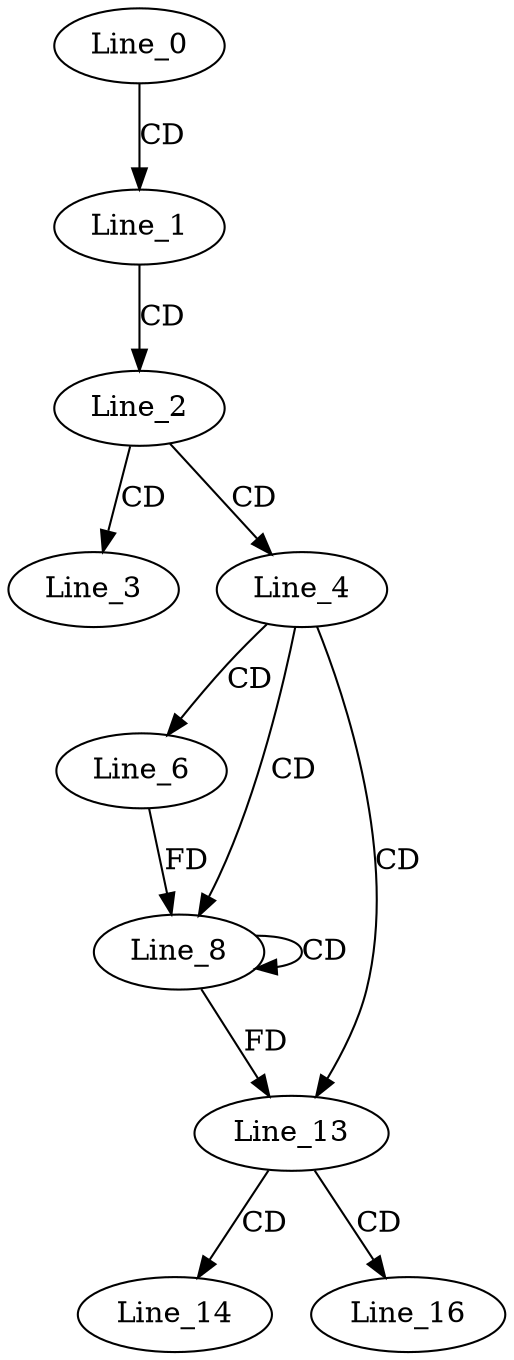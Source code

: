 digraph G {
  Line_0;
  Line_1;
  Line_2;
  Line_3;
  Line_4;
  Line_6;
  Line_8;
  Line_8;
  Line_8;
  Line_13;
  Line_14;
  Line_16;
  Line_0 -> Line_1 [ label="CD" ];
  Line_1 -> Line_2 [ label="CD" ];
  Line_2 -> Line_3 [ label="CD" ];
  Line_2 -> Line_4 [ label="CD" ];
  Line_4 -> Line_6 [ label="CD" ];
  Line_4 -> Line_8 [ label="CD" ];
  Line_8 -> Line_8 [ label="CD" ];
  Line_6 -> Line_8 [ label="FD" ];
  Line_4 -> Line_13 [ label="CD" ];
  Line_8 -> Line_13 [ label="FD" ];
  Line_13 -> Line_14 [ label="CD" ];
  Line_13 -> Line_16 [ label="CD" ];
}
